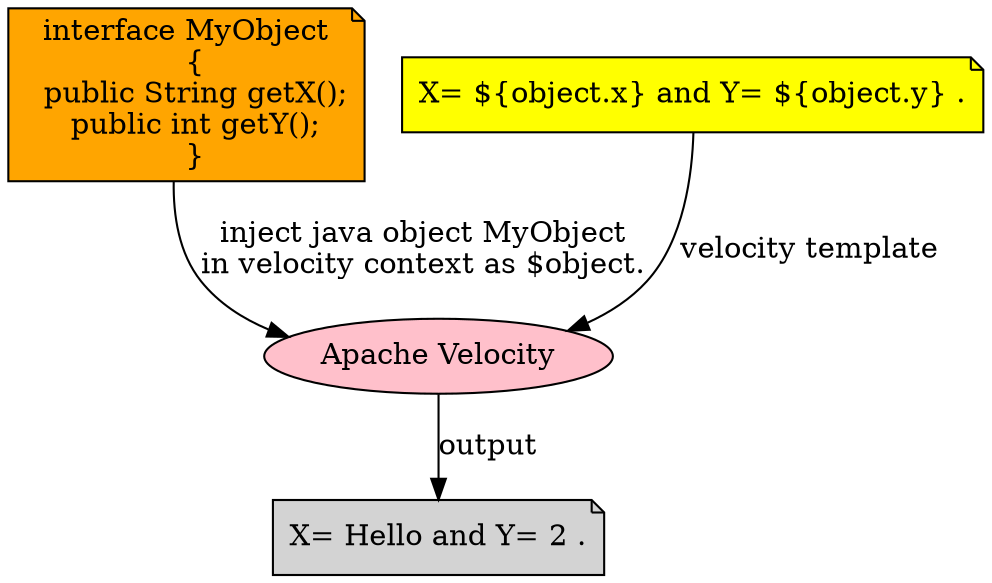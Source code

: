 digraph G {

JAVA[label="interface MyObject\n  {\n  public String getX();\n  public int getY();\n  }",shape=note,fillcolor=orange,style=filled]; 
VM[label="X= ${object.x} and Y= ${object.y} .",shape=note,fillcolor=yellow,style=filled]; 
VELOCITY[label="Apache Velocity",shape=oval,fillcolor=pink,style=filled];
RESULT[label="X= Hello and Y= 2 .",shape=note,fillcolor=lightgray,style=filled]; 

JAVA->VELOCITY[label="inject java object MyObject\nin velocity context as $object."];
VM->VELOCITY[label="velocity template"];
VELOCITY->RESULT[label="output"];
}
